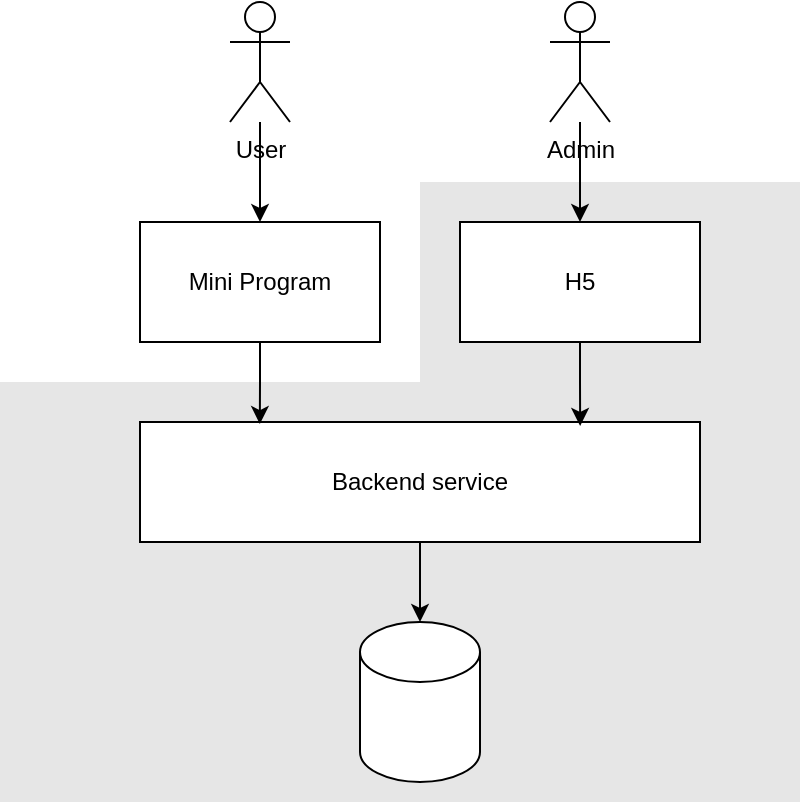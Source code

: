 <mxfile version="21.5.2" type="github">
  <diagram name="Page-1" id="hSKeOsJ9tZY3on4bNJvg">
    <mxGraphModel dx="873" dy="599" grid="1" gridSize="10" guides="1" tooltips="1" connect="1" arrows="1" fold="1" page="1" pageScale="1" pageWidth="850" pageHeight="1100" math="0" shadow="0">
      <root>
        <mxCell id="0" />
        <mxCell id="1" parent="0" />
        <mxCell id="oOLzpR-k_oNW3GFLWhHS-16" value="" style="group" vertex="1" connectable="0" parent="1">
          <mxGeometry x="90" y="90" width="400" height="400" as="geometry" />
        </mxCell>
        <mxCell id="oOLzpR-k_oNW3GFLWhHS-15" value="" style="rounded=0;whiteSpace=wrap;html=1;fillColor=#E6E6E6;strokeColor=none;" vertex="1" parent="oOLzpR-k_oNW3GFLWhHS-16">
          <mxGeometry x="210" y="90" width="190" height="100" as="geometry" />
        </mxCell>
        <mxCell id="oOLzpR-k_oNW3GFLWhHS-14" value="" style="rounded=0;whiteSpace=wrap;html=1;fillColor=#E6E6E6;strokeColor=none;" vertex="1" parent="oOLzpR-k_oNW3GFLWhHS-16">
          <mxGeometry y="190" width="400" height="210" as="geometry" />
        </mxCell>
        <mxCell id="oOLzpR-k_oNW3GFLWhHS-1" value="Mini Program" style="rounded=0;whiteSpace=wrap;html=1;" vertex="1" parent="oOLzpR-k_oNW3GFLWhHS-16">
          <mxGeometry x="70" y="110" width="120" height="60" as="geometry" />
        </mxCell>
        <mxCell id="oOLzpR-k_oNW3GFLWhHS-2" value="Backend service" style="rounded=0;whiteSpace=wrap;html=1;" vertex="1" parent="oOLzpR-k_oNW3GFLWhHS-16">
          <mxGeometry x="70" y="210" width="280" height="60" as="geometry" />
        </mxCell>
        <mxCell id="oOLzpR-k_oNW3GFLWhHS-9" style="edgeStyle=orthogonalEdgeStyle;rounded=0;orthogonalLoop=1;jettySize=auto;html=1;entryX=0.214;entryY=0.017;entryDx=0;entryDy=0;entryPerimeter=0;" edge="1" parent="oOLzpR-k_oNW3GFLWhHS-16" source="oOLzpR-k_oNW3GFLWhHS-1" target="oOLzpR-k_oNW3GFLWhHS-2">
          <mxGeometry relative="1" as="geometry" />
        </mxCell>
        <mxCell id="oOLzpR-k_oNW3GFLWhHS-8" value="" style="edgeStyle=orthogonalEdgeStyle;rounded=0;orthogonalLoop=1;jettySize=auto;html=1;" edge="1" parent="oOLzpR-k_oNW3GFLWhHS-16" source="oOLzpR-k_oNW3GFLWhHS-3" target="oOLzpR-k_oNW3GFLWhHS-1">
          <mxGeometry relative="1" as="geometry" />
        </mxCell>
        <mxCell id="oOLzpR-k_oNW3GFLWhHS-3" value="User" style="shape=umlActor;verticalLabelPosition=bottom;verticalAlign=top;html=1;outlineConnect=0;" vertex="1" parent="oOLzpR-k_oNW3GFLWhHS-16">
          <mxGeometry x="115" width="30" height="60" as="geometry" />
        </mxCell>
        <mxCell id="oOLzpR-k_oNW3GFLWhHS-10" style="edgeStyle=orthogonalEdgeStyle;rounded=0;orthogonalLoop=1;jettySize=auto;html=1;entryX=0.786;entryY=0.033;entryDx=0;entryDy=0;entryPerimeter=0;" edge="1" parent="oOLzpR-k_oNW3GFLWhHS-16" source="oOLzpR-k_oNW3GFLWhHS-4" target="oOLzpR-k_oNW3GFLWhHS-2">
          <mxGeometry relative="1" as="geometry" />
        </mxCell>
        <mxCell id="oOLzpR-k_oNW3GFLWhHS-4" value="H5" style="rounded=0;whiteSpace=wrap;html=1;" vertex="1" parent="oOLzpR-k_oNW3GFLWhHS-16">
          <mxGeometry x="230" y="110" width="120" height="60" as="geometry" />
        </mxCell>
        <mxCell id="oOLzpR-k_oNW3GFLWhHS-6" value="" style="edgeStyle=orthogonalEdgeStyle;rounded=0;orthogonalLoop=1;jettySize=auto;html=1;" edge="1" parent="oOLzpR-k_oNW3GFLWhHS-16" source="oOLzpR-k_oNW3GFLWhHS-5" target="oOLzpR-k_oNW3GFLWhHS-4">
          <mxGeometry relative="1" as="geometry" />
        </mxCell>
        <mxCell id="oOLzpR-k_oNW3GFLWhHS-5" value="Admin" style="shape=umlActor;verticalLabelPosition=bottom;verticalAlign=top;html=1;outlineConnect=0;" vertex="1" parent="oOLzpR-k_oNW3GFLWhHS-16">
          <mxGeometry x="275" width="30" height="60" as="geometry" />
        </mxCell>
        <mxCell id="oOLzpR-k_oNW3GFLWhHS-11" value="" style="shape=cylinder3;whiteSpace=wrap;html=1;boundedLbl=1;backgroundOutline=1;size=15;" vertex="1" parent="oOLzpR-k_oNW3GFLWhHS-16">
          <mxGeometry x="180" y="310" width="60" height="80" as="geometry" />
        </mxCell>
        <mxCell id="oOLzpR-k_oNW3GFLWhHS-12" style="edgeStyle=orthogonalEdgeStyle;rounded=0;orthogonalLoop=1;jettySize=auto;html=1;entryX=0.5;entryY=0;entryDx=0;entryDy=0;entryPerimeter=0;" edge="1" parent="oOLzpR-k_oNW3GFLWhHS-16" source="oOLzpR-k_oNW3GFLWhHS-2" target="oOLzpR-k_oNW3GFLWhHS-11">
          <mxGeometry relative="1" as="geometry" />
        </mxCell>
      </root>
    </mxGraphModel>
  </diagram>
</mxfile>
